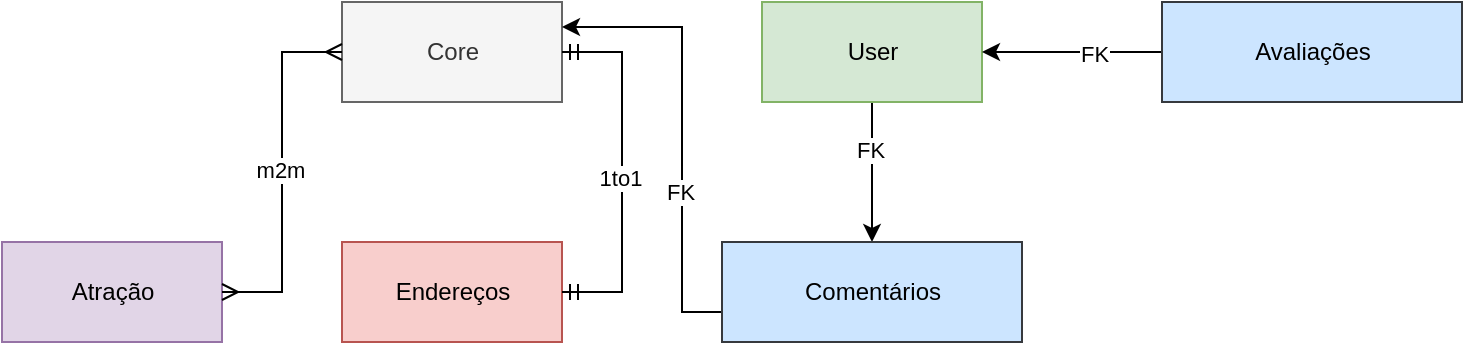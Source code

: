 <mxfile version="16.5.1" type="device"><diagram id="Ht1M8jgEwFfnCIfOTk4-" name="Page-1"><mxGraphModel dx="760" dy="503" grid="1" gridSize="10" guides="1" tooltips="1" connect="1" arrows="1" fold="1" page="1" pageScale="1" pageWidth="1169" pageHeight="827" math="0" shadow="0"><root><mxCell id="0"/><mxCell id="1" parent="0"/><mxCell id="6NmHvSmXZfm2DHKJR7IN-2" value="Atração" style="html=1;fillColor=#e1d5e7;strokeColor=#9673a6;" parent="1" vertex="1"><mxGeometry x="310" y="470" width="110" height="50" as="geometry"/></mxCell><mxCell id="6NmHvSmXZfm2DHKJR7IN-3" value="Core" style="html=1;fillColor=#f5f5f5;fontColor=#333333;strokeColor=#666666;" parent="1" vertex="1"><mxGeometry x="480" y="350" width="110" height="50" as="geometry"/></mxCell><mxCell id="Q_wp5UgcfocR_u5xvuHH-12" style="edgeStyle=orthogonalEdgeStyle;rounded=0;orthogonalLoop=1;jettySize=auto;html=1;exitX=0.5;exitY=1;exitDx=0;exitDy=0;" parent="1" source="6NmHvSmXZfm2DHKJR7IN-4" target="6NmHvSmXZfm2DHKJR7IN-6" edge="1"><mxGeometry relative="1" as="geometry"><Array as="points"><mxPoint x="745" y="450"/><mxPoint x="745" y="450"/></Array></mxGeometry></mxCell><mxCell id="Q_wp5UgcfocR_u5xvuHH-15" value="FK" style="edgeLabel;html=1;align=center;verticalAlign=middle;resizable=0;points=[];" parent="Q_wp5UgcfocR_u5xvuHH-12" vertex="1" connectable="0"><mxGeometry x="-0.333" y="-1" relative="1" as="geometry"><mxPoint as="offset"/></mxGeometry></mxCell><mxCell id="6NmHvSmXZfm2DHKJR7IN-4" value="User" style="html=1;fillColor=#d5e8d4;strokeColor=#82b366;" parent="1" vertex="1"><mxGeometry x="690" y="350" width="110" height="50" as="geometry"/></mxCell><mxCell id="6NmHvSmXZfm2DHKJR7IN-5" value="Endereços" style="html=1;fillColor=#f8cecc;strokeColor=#b85450;" parent="1" vertex="1"><mxGeometry x="480" y="470" width="110" height="50" as="geometry"/></mxCell><mxCell id="Q_wp5UgcfocR_u5xvuHH-11" style="edgeStyle=orthogonalEdgeStyle;rounded=0;orthogonalLoop=1;jettySize=auto;html=1;entryX=1;entryY=0.25;entryDx=0;entryDy=0;" parent="1" source="6NmHvSmXZfm2DHKJR7IN-6" target="6NmHvSmXZfm2DHKJR7IN-3" edge="1"><mxGeometry relative="1" as="geometry"><Array as="points"><mxPoint x="650" y="505"/><mxPoint x="650" y="363"/></Array></mxGeometry></mxCell><mxCell id="Q_wp5UgcfocR_u5xvuHH-13" value="FK" style="edgeLabel;html=1;align=center;verticalAlign=middle;resizable=0;points=[];" parent="Q_wp5UgcfocR_u5xvuHH-11" vertex="1" connectable="0"><mxGeometry x="-0.282" y="1" relative="1" as="geometry"><mxPoint as="offset"/></mxGeometry></mxCell><mxCell id="6NmHvSmXZfm2DHKJR7IN-6" value="Comentários" style="html=1;fillColor=#cce5ff;strokeColor=#36393d;" parent="1" vertex="1"><mxGeometry x="670" y="470" width="150" height="50" as="geometry"/></mxCell><mxCell id="Q_wp5UgcfocR_u5xvuHH-5" value="" style="edgeStyle=entityRelationEdgeStyle;fontSize=12;html=1;endArrow=ERmany;startArrow=ERmany;rounded=0;entryX=0;entryY=0.5;entryDx=0;entryDy=0;" parent="1" source="6NmHvSmXZfm2DHKJR7IN-2" target="6NmHvSmXZfm2DHKJR7IN-3" edge="1"><mxGeometry width="100" height="100" relative="1" as="geometry"><mxPoint x="260" y="439" as="sourcePoint"/><mxPoint x="360" y="339" as="targetPoint"/></mxGeometry></mxCell><mxCell id="Q_wp5UgcfocR_u5xvuHH-10" value="m2m" style="edgeLabel;html=1;align=center;verticalAlign=middle;resizable=0;points=[];" parent="Q_wp5UgcfocR_u5xvuHH-5" vertex="1" connectable="0"><mxGeometry x="0.01" y="1" relative="1" as="geometry"><mxPoint as="offset"/></mxGeometry></mxCell><mxCell id="Q_wp5UgcfocR_u5xvuHH-8" value="" style="edgeStyle=entityRelationEdgeStyle;fontSize=12;html=1;endArrow=ERmandOne;startArrow=ERmandOne;rounded=0;entryX=1;entryY=0.5;entryDx=0;entryDy=0;exitX=1;exitY=0.5;exitDx=0;exitDy=0;" parent="1" source="6NmHvSmXZfm2DHKJR7IN-5" target="6NmHvSmXZfm2DHKJR7IN-3" edge="1"><mxGeometry width="100" height="100" relative="1" as="geometry"><mxPoint x="540" y="500" as="sourcePoint"/><mxPoint x="640" y="400" as="targetPoint"/></mxGeometry></mxCell><mxCell id="Q_wp5UgcfocR_u5xvuHH-9" value="1to1" style="edgeLabel;html=1;align=center;verticalAlign=middle;resizable=0;points=[];" parent="Q_wp5UgcfocR_u5xvuHH-8" vertex="1" connectable="0"><mxGeometry x="-0.03" y="1" relative="1" as="geometry"><mxPoint as="offset"/></mxGeometry></mxCell><mxCell id="kZXJpx8DRXFlX3oIrxuF-2" style="edgeStyle=orthogonalEdgeStyle;rounded=0;orthogonalLoop=1;jettySize=auto;html=1;entryX=1;entryY=0.5;entryDx=0;entryDy=0;" parent="1" source="kZXJpx8DRXFlX3oIrxuF-1" target="6NmHvSmXZfm2DHKJR7IN-4" edge="1"><mxGeometry relative="1" as="geometry"/></mxCell><mxCell id="kZXJpx8DRXFlX3oIrxuF-3" value="FK" style="edgeLabel;html=1;align=center;verticalAlign=middle;resizable=0;points=[];" parent="kZXJpx8DRXFlX3oIrxuF-2" vertex="1" connectable="0"><mxGeometry x="-0.241" y="1" relative="1" as="geometry"><mxPoint as="offset"/></mxGeometry></mxCell><mxCell id="kZXJpx8DRXFlX3oIrxuF-1" value="Avaliações" style="html=1;fillColor=#cce5ff;strokeColor=#36393d;" parent="1" vertex="1"><mxGeometry x="890" y="350" width="150" height="50" as="geometry"/></mxCell></root></mxGraphModel></diagram></mxfile>